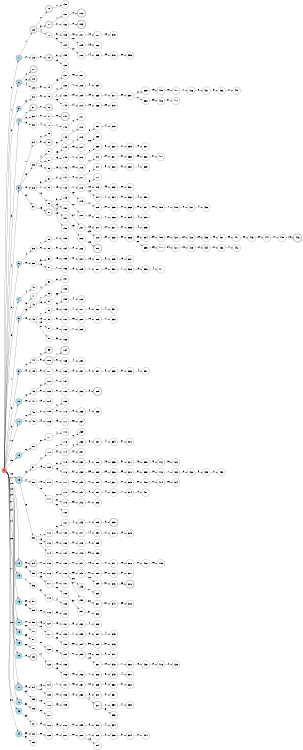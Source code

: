digraph APTA {
__start0 [label="" shape="none"];

rankdir=LR;
size="8,5";

s0 [style="filled", color="black", fillcolor="#ff817b" shape="circle", label="0"];
s1 [style="rounded,filled", color="black", fillcolor="powderblue" shape="doublecircle", label="1"];
s2 [style="rounded,filled", color="black", fillcolor="powderblue" shape="doublecircle", label="2"];
s3 [style="filled", color="black", fillcolor="powderblue" shape="circle", label="3"];
s4 [style="filled", color="black", fillcolor="powderblue" shape="circle", label="4"];
s5 [style="rounded,filled", color="black", fillcolor="powderblue" shape="doublecircle", label="5"];
s6 [style="filled", color="black", fillcolor="powderblue" shape="circle", label="6"];
s7 [style="filled", color="black", fillcolor="powderblue" shape="circle", label="7"];
s8 [style="filled", color="black", fillcolor="powderblue" shape="circle", label="8"];
s9 [style="filled", color="black", fillcolor="powderblue" shape="circle", label="9"];
s10 [style="filled", color="black", fillcolor="powderblue" shape="circle", label="10"];
s11 [style="filled", color="black", fillcolor="powderblue" shape="circle", label="11"];
s12 [style="filled", color="black", fillcolor="powderblue" shape="circle", label="12"];
s13 [style="rounded,filled", color="black", fillcolor="powderblue" shape="doublecircle", label="13"];
s14 [style="rounded,filled", color="black", fillcolor="powderblue" shape="doublecircle", label="14"];
s15 [style="filled", color="black", fillcolor="powderblue" shape="circle", label="15"];
s16 [style="filled", color="black", fillcolor="powderblue" shape="circle", label="16"];
s17 [style="filled", color="black", fillcolor="powderblue" shape="circle", label="17"];
s18 [style="filled", color="black", fillcolor="powderblue" shape="circle", label="18"];
s19 [style="filled", color="black", fillcolor="powderblue" shape="circle", label="19"];
s20 [style="filled", color="black", fillcolor="powderblue" shape="circle", label="20"];
s21 [style="rounded,filled", color="black", fillcolor="powderblue" shape="doublecircle", label="21"];
s22 [style="filled", color="black", fillcolor="powderblue" shape="circle", label="22"];
s23 [style="filled", color="black", fillcolor="powderblue" shape="circle", label="23"];
s24 [style="filled", color="black", fillcolor="powderblue" shape="circle", label="24"];
s25 [style="rounded,filled", color="black", fillcolor="white" shape="doublecircle", label="25"];
s26 [style="filled", color="black", fillcolor="white" shape="circle", label="26"];
s27 [style="rounded,filled", color="black", fillcolor="white" shape="doublecircle", label="27"];
s28 [style="rounded,filled", color="black", fillcolor="white" shape="doublecircle", label="28"];
s29 [style="filled", color="black", fillcolor="white" shape="circle", label="29"];
s30 [style="filled", color="black", fillcolor="white" shape="circle", label="30"];
s31 [style="rounded,filled", color="black", fillcolor="white" shape="doublecircle", label="31"];
s32 [style="filled", color="black", fillcolor="white" shape="circle", label="32"];
s33 [style="filled", color="black", fillcolor="white" shape="circle", label="33"];
s34 [style="filled", color="black", fillcolor="white" shape="circle", label="34"];
s35 [style="filled", color="black", fillcolor="white" shape="circle", label="35"];
s36 [style="filled", color="black", fillcolor="white" shape="circle", label="36"];
s37 [style="filled", color="black", fillcolor="white" shape="circle", label="37"];
s38 [style="filled", color="black", fillcolor="white" shape="circle", label="38"];
s39 [style="filled", color="black", fillcolor="white" shape="circle", label="39"];
s40 [style="filled", color="black", fillcolor="white" shape="circle", label="40"];
s41 [style="filled", color="black", fillcolor="white" shape="circle", label="41"];
s42 [style="filled", color="black", fillcolor="white" shape="circle", label="42"];
s43 [style="filled", color="black", fillcolor="white" shape="circle", label="43"];
s44 [style="filled", color="black", fillcolor="white" shape="circle", label="44"];
s45 [style="filled", color="black", fillcolor="white" shape="circle", label="45"];
s46 [style="filled", color="black", fillcolor="white" shape="circle", label="46"];
s47 [style="filled", color="black", fillcolor="white" shape="circle", label="47"];
s48 [style="filled", color="black", fillcolor="white" shape="circle", label="48"];
s49 [style="filled", color="black", fillcolor="white" shape="circle", label="49"];
s50 [style="filled", color="black", fillcolor="white" shape="circle", label="50"];
s51 [style="filled", color="black", fillcolor="white" shape="circle", label="51"];
s52 [style="filled", color="black", fillcolor="white" shape="circle", label="52"];
s53 [style="filled", color="black", fillcolor="white" shape="circle", label="53"];
s54 [style="rounded,filled", color="black", fillcolor="white" shape="doublecircle", label="54"];
s55 [style="filled", color="black", fillcolor="white" shape="circle", label="55"];
s56 [style="filled", color="black", fillcolor="white" shape="circle", label="56"];
s57 [style="filled", color="black", fillcolor="white" shape="circle", label="57"];
s58 [style="filled", color="black", fillcolor="white" shape="circle", label="58"];
s59 [style="filled", color="black", fillcolor="white" shape="circle", label="59"];
s60 [style="filled", color="black", fillcolor="white" shape="circle", label="60"];
s61 [style="filled", color="black", fillcolor="white" shape="circle", label="61"];
s62 [style="filled", color="black", fillcolor="white" shape="circle", label="62"];
s63 [style="rounded,filled", color="black", fillcolor="white" shape="doublecircle", label="63"];
s64 [style="filled", color="black", fillcolor="white" shape="circle", label="64"];
s65 [style="filled", color="black", fillcolor="white" shape="circle", label="65"];
s66 [style="filled", color="black", fillcolor="white" shape="circle", label="66"];
s67 [style="filled", color="black", fillcolor="white" shape="circle", label="67"];
s68 [style="filled", color="black", fillcolor="white" shape="circle", label="68"];
s69 [style="filled", color="black", fillcolor="white" shape="circle", label="69"];
s70 [style="rounded,filled", color="black", fillcolor="white" shape="doublecircle", label="70"];
s71 [style="rounded,filled", color="black", fillcolor="white" shape="doublecircle", label="71"];
s72 [style="filled", color="black", fillcolor="white" shape="circle", label="72"];
s73 [style="rounded,filled", color="black", fillcolor="white" shape="doublecircle", label="73"];
s74 [style="filled", color="black", fillcolor="white" shape="circle", label="74"];
s75 [style="filled", color="black", fillcolor="white" shape="circle", label="75"];
s76 [style="rounded,filled", color="black", fillcolor="white" shape="doublecircle", label="76"];
s77 [style="filled", color="black", fillcolor="white" shape="circle", label="77"];
s78 [style="filled", color="black", fillcolor="white" shape="circle", label="78"];
s79 [style="filled", color="black", fillcolor="white" shape="circle", label="79"];
s80 [style="rounded,filled", color="black", fillcolor="white" shape="doublecircle", label="80"];
s81 [style="filled", color="black", fillcolor="white" shape="circle", label="81"];
s82 [style="filled", color="black", fillcolor="white" shape="circle", label="82"];
s83 [style="filled", color="black", fillcolor="white" shape="circle", label="83"];
s84 [style="filled", color="black", fillcolor="white" shape="circle", label="84"];
s85 [style="filled", color="black", fillcolor="white" shape="circle", label="85"];
s86 [style="filled", color="black", fillcolor="white" shape="circle", label="86"];
s87 [style="rounded,filled", color="black", fillcolor="white" shape="doublecircle", label="87"];
s88 [style="filled", color="black", fillcolor="white" shape="circle", label="88"];
s89 [style="filled", color="black", fillcolor="white" shape="circle", label="89"];
s90 [style="filled", color="black", fillcolor="white" shape="circle", label="90"];
s91 [style="filled", color="black", fillcolor="white" shape="circle", label="91"];
s92 [style="filled", color="black", fillcolor="white" shape="circle", label="92"];
s93 [style="filled", color="black", fillcolor="white" shape="circle", label="93"];
s94 [style="filled", color="black", fillcolor="white" shape="circle", label="94"];
s95 [style="filled", color="black", fillcolor="white" shape="circle", label="95"];
s96 [style="filled", color="black", fillcolor="white" shape="circle", label="96"];
s97 [style="filled", color="black", fillcolor="white" shape="circle", label="97"];
s98 [style="filled", color="black", fillcolor="white" shape="circle", label="98"];
s99 [style="rounded,filled", color="black", fillcolor="white" shape="doublecircle", label="99"];
s100 [style="rounded,filled", color="black", fillcolor="white" shape="doublecircle", label="100"];
s101 [style="filled", color="black", fillcolor="white" shape="circle", label="101"];
s102 [style="filled", color="black", fillcolor="white" shape="circle", label="102"];
s103 [style="filled", color="black", fillcolor="white" shape="circle", label="103"];
s104 [style="filled", color="black", fillcolor="white" shape="circle", label="104"];
s105 [style="filled", color="black", fillcolor="white" shape="circle", label="105"];
s106 [style="filled", color="black", fillcolor="white" shape="circle", label="106"];
s107 [style="filled", color="black", fillcolor="white" shape="circle", label="107"];
s108 [style="filled", color="black", fillcolor="white" shape="circle", label="108"];
s109 [style="filled", color="black", fillcolor="white" shape="circle", label="109"];
s110 [style="filled", color="black", fillcolor="white" shape="circle", label="110"];
s111 [style="filled", color="black", fillcolor="white" shape="circle", label="111"];
s112 [style="filled", color="black", fillcolor="white" shape="circle", label="112"];
s113 [style="filled", color="black", fillcolor="white" shape="circle", label="113"];
s114 [style="filled", color="black", fillcolor="white" shape="circle", label="114"];
s115 [style="filled", color="black", fillcolor="white" shape="circle", label="115"];
s116 [style="filled", color="black", fillcolor="white" shape="circle", label="116"];
s117 [style="filled", color="black", fillcolor="white" shape="circle", label="117"];
s118 [style="filled", color="black", fillcolor="white" shape="circle", label="118"];
s119 [style="filled", color="black", fillcolor="white" shape="circle", label="119"];
s120 [style="filled", color="black", fillcolor="white" shape="circle", label="120"];
s121 [style="filled", color="black", fillcolor="white" shape="circle", label="121"];
s122 [style="filled", color="black", fillcolor="white" shape="circle", label="122"];
s123 [style="filled", color="black", fillcolor="white" shape="circle", label="123"];
s124 [style="filled", color="black", fillcolor="white" shape="circle", label="124"];
s125 [style="filled", color="black", fillcolor="white" shape="circle", label="125"];
s126 [style="filled", color="black", fillcolor="white" shape="circle", label="126"];
s127 [style="filled", color="black", fillcolor="white" shape="circle", label="127"];
s128 [style="filled", color="black", fillcolor="white" shape="circle", label="128"];
s129 [style="filled", color="black", fillcolor="white" shape="circle", label="129"];
s130 [style="filled", color="black", fillcolor="white" shape="circle", label="130"];
s131 [style="filled", color="black", fillcolor="white" shape="circle", label="131"];
s132 [style="filled", color="black", fillcolor="white" shape="circle", label="132"];
s133 [style="filled", color="black", fillcolor="white" shape="circle", label="133"];
s134 [style="filled", color="black", fillcolor="white" shape="circle", label="134"];
s135 [style="filled", color="black", fillcolor="white" shape="circle", label="135"];
s136 [style="filled", color="black", fillcolor="white" shape="circle", label="136"];
s137 [style="filled", color="black", fillcolor="white" shape="circle", label="137"];
s138 [style="filled", color="black", fillcolor="white" shape="circle", label="138"];
s139 [style="filled", color="black", fillcolor="white" shape="circle", label="139"];
s140 [style="filled", color="black", fillcolor="white" shape="circle", label="140"];
s141 [style="rounded,filled", color="black", fillcolor="white" shape="doublecircle", label="141"];
s142 [style="filled", color="black", fillcolor="white" shape="circle", label="142"];
s143 [style="filled", color="black", fillcolor="white" shape="circle", label="143"];
s144 [style="filled", color="black", fillcolor="white" shape="circle", label="144"];
s145 [style="filled", color="black", fillcolor="white" shape="circle", label="145"];
s146 [style="filled", color="black", fillcolor="white" shape="circle", label="146"];
s147 [style="filled", color="black", fillcolor="white" shape="circle", label="147"];
s148 [style="filled", color="black", fillcolor="white" shape="circle", label="148"];
s149 [style="filled", color="black", fillcolor="white" shape="circle", label="149"];
s150 [style="filled", color="black", fillcolor="white" shape="circle", label="150"];
s151 [style="filled", color="black", fillcolor="white" shape="circle", label="151"];
s152 [style="filled", color="black", fillcolor="white" shape="circle", label="152"];
s153 [style="filled", color="black", fillcolor="white" shape="circle", label="153"];
s154 [style="filled", color="black", fillcolor="white" shape="circle", label="154"];
s155 [style="filled", color="black", fillcolor="white" shape="circle", label="155"];
s156 [style="filled", color="black", fillcolor="white" shape="circle", label="156"];
s157 [style="filled", color="black", fillcolor="white" shape="circle", label="157"];
s158 [style="filled", color="black", fillcolor="white" shape="circle", label="158"];
s159 [style="filled", color="black", fillcolor="white" shape="circle", label="159"];
s160 [style="filled", color="black", fillcolor="white" shape="circle", label="160"];
s161 [style="filled", color="black", fillcolor="white" shape="circle", label="161"];
s162 [style="filled", color="black", fillcolor="white" shape="circle", label="162"];
s163 [style="filled", color="black", fillcolor="white" shape="circle", label="163"];
s164 [style="rounded,filled", color="black", fillcolor="white" shape="doublecircle", label="164"];
s165 [style="filled", color="black", fillcolor="white" shape="circle", label="165"];
s166 [style="filled", color="black", fillcolor="white" shape="circle", label="166"];
s167 [style="filled", color="black", fillcolor="white" shape="circle", label="167"];
s168 [style="filled", color="black", fillcolor="white" shape="circle", label="168"];
s169 [style="filled", color="black", fillcolor="white" shape="circle", label="169"];
s170 [style="filled", color="black", fillcolor="white" shape="circle", label="170"];
s171 [style="filled", color="black", fillcolor="white" shape="circle", label="171"];
s172 [style="filled", color="black", fillcolor="white" shape="circle", label="172"];
s173 [style="filled", color="black", fillcolor="white" shape="circle", label="173"];
s174 [style="filled", color="black", fillcolor="white" shape="circle", label="174"];
s175 [style="filled", color="black", fillcolor="white" shape="circle", label="175"];
s176 [style="filled", color="black", fillcolor="white" shape="circle", label="176"];
s177 [style="filled", color="black", fillcolor="white" shape="circle", label="177"];
s178 [style="filled", color="black", fillcolor="white" shape="circle", label="178"];
s179 [style="filled", color="black", fillcolor="white" shape="circle", label="179"];
s180 [style="filled", color="black", fillcolor="white" shape="circle", label="180"];
s181 [style="filled", color="black", fillcolor="white" shape="circle", label="181"];
s182 [style="filled", color="black", fillcolor="white" shape="circle", label="182"];
s183 [style="filled", color="black", fillcolor="white" shape="circle", label="183"];
s184 [style="filled", color="black", fillcolor="white" shape="circle", label="184"];
s185 [style="filled", color="black", fillcolor="white" shape="circle", label="185"];
s186 [style="filled", color="black", fillcolor="white" shape="circle", label="186"];
s187 [style="filled", color="black", fillcolor="white" shape="circle", label="187"];
s188 [style="filled", color="black", fillcolor="white" shape="circle", label="188"];
s189 [style="filled", color="black", fillcolor="white" shape="circle", label="189"];
s190 [style="filled", color="black", fillcolor="white" shape="circle", label="190"];
s191 [style="filled", color="black", fillcolor="white" shape="circle", label="191"];
s192 [style="filled", color="black", fillcolor="white" shape="circle", label="192"];
s193 [style="filled", color="black", fillcolor="white" shape="circle", label="193"];
s194 [style="filled", color="black", fillcolor="white" shape="circle", label="194"];
s195 [style="filled", color="black", fillcolor="white" shape="circle", label="195"];
s196 [style="filled", color="black", fillcolor="white" shape="circle", label="196"];
s197 [style="filled", color="black", fillcolor="white" shape="circle", label="197"];
s198 [style="filled", color="black", fillcolor="white" shape="circle", label="198"];
s199 [style="filled", color="black", fillcolor="white" shape="circle", label="199"];
s200 [style="filled", color="black", fillcolor="white" shape="circle", label="200"];
s201 [style="filled", color="black", fillcolor="white" shape="circle", label="201"];
s202 [style="rounded,filled", color="black", fillcolor="white" shape="doublecircle", label="202"];
s203 [style="rounded,filled", color="black", fillcolor="white" shape="doublecircle", label="203"];
s204 [style="filled", color="black", fillcolor="white" shape="circle", label="204"];
s205 [style="filled", color="black", fillcolor="white" shape="circle", label="205"];
s206 [style="filled", color="black", fillcolor="white" shape="circle", label="206"];
s207 [style="filled", color="black", fillcolor="white" shape="circle", label="207"];
s208 [style="filled", color="black", fillcolor="white" shape="circle", label="208"];
s209 [style="filled", color="black", fillcolor="white" shape="circle", label="209"];
s210 [style="filled", color="black", fillcolor="white" shape="circle", label="210"];
s211 [style="filled", color="black", fillcolor="white" shape="circle", label="211"];
s212 [style="filled", color="black", fillcolor="white" shape="circle", label="212"];
s213 [style="filled", color="black", fillcolor="white" shape="circle", label="213"];
s214 [style="filled", color="black", fillcolor="white" shape="circle", label="214"];
s215 [style="filled", color="black", fillcolor="white" shape="circle", label="215"];
s216 [style="filled", color="black", fillcolor="white" shape="circle", label="216"];
s217 [style="filled", color="black", fillcolor="white" shape="circle", label="217"];
s218 [style="filled", color="black", fillcolor="white" shape="circle", label="218"];
s219 [style="filled", color="black", fillcolor="white" shape="circle", label="219"];
s220 [style="filled", color="black", fillcolor="white" shape="circle", label="220"];
s221 [style="filled", color="black", fillcolor="white" shape="circle", label="221"];
s222 [style="filled", color="black", fillcolor="white" shape="circle", label="222"];
s223 [style="filled", color="black", fillcolor="white" shape="circle", label="223"];
s224 [style="filled", color="black", fillcolor="white" shape="circle", label="224"];
s225 [style="filled", color="black", fillcolor="white" shape="circle", label="225"];
s226 [style="filled", color="black", fillcolor="white" shape="circle", label="226"];
s227 [style="filled", color="black", fillcolor="white" shape="circle", label="227"];
s228 [style="filled", color="black", fillcolor="white" shape="circle", label="228"];
s229 [style="filled", color="black", fillcolor="white" shape="circle", label="229"];
s230 [style="filled", color="black", fillcolor="white" shape="circle", label="230"];
s231 [style="filled", color="black", fillcolor="white" shape="circle", label="231"];
s232 [style="filled", color="black", fillcolor="white" shape="circle", label="232"];
s233 [style="filled", color="black", fillcolor="white" shape="circle", label="233"];
s234 [style="filled", color="black", fillcolor="white" shape="circle", label="234"];
s235 [style="filled", color="black", fillcolor="white" shape="circle", label="235"];
s236 [style="filled", color="black", fillcolor="white" shape="circle", label="236"];
s237 [style="filled", color="black", fillcolor="white" shape="circle", label="237"];
s238 [style="filled", color="black", fillcolor="white" shape="circle", label="238"];
s239 [style="filled", color="black", fillcolor="white" shape="circle", label="239"];
s240 [style="filled", color="black", fillcolor="white" shape="circle", label="240"];
s241 [style="filled", color="black", fillcolor="white" shape="circle", label="241"];
s242 [style="filled", color="black", fillcolor="white" shape="circle", label="242"];
s243 [style="filled", color="black", fillcolor="white" shape="circle", label="243"];
s244 [style="filled", color="black", fillcolor="white" shape="circle", label="244"];
s245 [style="filled", color="black", fillcolor="white" shape="circle", label="245"];
s246 [style="filled", color="black", fillcolor="white" shape="circle", label="246"];
s247 [style="filled", color="black", fillcolor="white" shape="circle", label="247"];
s248 [style="filled", color="black", fillcolor="white" shape="circle", label="248"];
s249 [style="filled", color="black", fillcolor="white" shape="circle", label="249"];
s250 [style="filled", color="black", fillcolor="white" shape="circle", label="250"];
s251 [style="filled", color="black", fillcolor="white" shape="circle", label="251"];
s252 [style="filled", color="black", fillcolor="white" shape="circle", label="252"];
s253 [style="filled", color="black", fillcolor="white" shape="circle", label="253"];
s254 [style="filled", color="black", fillcolor="white" shape="circle", label="254"];
s255 [style="filled", color="black", fillcolor="white" shape="circle", label="255"];
s256 [style="filled", color="black", fillcolor="white" shape="circle", label="256"];
s257 [style="filled", color="black", fillcolor="white" shape="circle", label="257"];
s258 [style="filled", color="black", fillcolor="white" shape="circle", label="258"];
s259 [style="filled", color="black", fillcolor="white" shape="circle", label="259"];
s260 [style="filled", color="black", fillcolor="white" shape="circle", label="260"];
s261 [style="filled", color="black", fillcolor="white" shape="circle", label="261"];
s262 [style="filled", color="black", fillcolor="white" shape="circle", label="262"];
s263 [style="filled", color="black", fillcolor="white" shape="circle", label="263"];
s264 [style="filled", color="black", fillcolor="white" shape="circle", label="264"];
s265 [style="filled", color="black", fillcolor="white" shape="circle", label="265"];
s266 [style="filled", color="black", fillcolor="white" shape="circle", label="266"];
s267 [style="filled", color="black", fillcolor="white" shape="circle", label="267"];
s268 [style="filled", color="black", fillcolor="white" shape="circle", label="268"];
s269 [style="filled", color="black", fillcolor="white" shape="circle", label="269"];
s270 [style="filled", color="black", fillcolor="white" shape="circle", label="270"];
s271 [style="filled", color="black", fillcolor="white" shape="circle", label="271"];
s272 [style="filled", color="black", fillcolor="white" shape="circle", label="272"];
s273 [style="filled", color="black", fillcolor="white" shape="circle", label="273"];
s274 [style="filled", color="black", fillcolor="white" shape="circle", label="274"];
s275 [style="filled", color="black", fillcolor="white" shape="circle", label="275"];
s276 [style="filled", color="black", fillcolor="white" shape="circle", label="276"];
s277 [style="filled", color="black", fillcolor="white" shape="circle", label="277"];
s278 [style="filled", color="black", fillcolor="white" shape="circle", label="278"];
s279 [style="rounded,filled", color="black", fillcolor="white" shape="doublecircle", label="279"];
s280 [style="filled", color="black", fillcolor="white" shape="circle", label="280"];
s281 [style="filled", color="black", fillcolor="white" shape="circle", label="281"];
s282 [style="filled", color="black", fillcolor="white" shape="circle", label="282"];
s283 [style="filled", color="black", fillcolor="white" shape="circle", label="283"];
s284 [style="filled", color="black", fillcolor="white" shape="circle", label="284"];
s285 [style="rounded,filled", color="black", fillcolor="white" shape="doublecircle", label="285"];
s286 [style="filled", color="black", fillcolor="white" shape="circle", label="286"];
s287 [style="filled", color="black", fillcolor="white" shape="circle", label="287"];
s288 [style="filled", color="black", fillcolor="white" shape="circle", label="288"];
s289 [style="filled", color="black", fillcolor="white" shape="circle", label="289"];
s290 [style="filled", color="black", fillcolor="white" shape="circle", label="290"];
s291 [style="filled", color="black", fillcolor="white" shape="circle", label="291"];
s292 [style="filled", color="black", fillcolor="white" shape="circle", label="292"];
s293 [style="filled", color="black", fillcolor="white" shape="circle", label="293"];
s294 [style="filled", color="black", fillcolor="white" shape="circle", label="294"];
s295 [style="filled", color="black", fillcolor="white" shape="circle", label="295"];
s296 [style="filled", color="black", fillcolor="white" shape="circle", label="296"];
s297 [style="filled", color="black", fillcolor="white" shape="circle", label="297"];
s298 [style="filled", color="black", fillcolor="white" shape="circle", label="298"];
s299 [style="filled", color="black", fillcolor="white" shape="circle", label="299"];
s300 [style="filled", color="black", fillcolor="white" shape="circle", label="300"];
s301 [style="filled", color="black", fillcolor="white" shape="circle", label="301"];
s302 [style="filled", color="black", fillcolor="white" shape="circle", label="302"];
s303 [style="filled", color="black", fillcolor="white" shape="circle", label="303"];
s304 [style="filled", color="black", fillcolor="white" shape="circle", label="304"];
s305 [style="filled", color="black", fillcolor="white" shape="circle", label="305"];
s306 [style="filled", color="black", fillcolor="white" shape="circle", label="306"];
s307 [style="filled", color="black", fillcolor="white" shape="circle", label="307"];
s308 [style="filled", color="black", fillcolor="white" shape="circle", label="308"];
s309 [style="filled", color="black", fillcolor="white" shape="circle", label="309"];
s310 [style="filled", color="black", fillcolor="white" shape="circle", label="310"];
s311 [style="rounded,filled", color="black", fillcolor="white" shape="doublecircle", label="311"];
s312 [style="filled", color="black", fillcolor="white" shape="circle", label="312"];
s313 [style="filled", color="black", fillcolor="white" shape="circle", label="313"];
s314 [style="filled", color="black", fillcolor="white" shape="circle", label="314"];
s315 [style="filled", color="black", fillcolor="white" shape="circle", label="315"];
s316 [style="filled", color="black", fillcolor="white" shape="circle", label="316"];
s317 [style="filled", color="black", fillcolor="white" shape="circle", label="317"];
s318 [style="filled", color="black", fillcolor="white" shape="circle", label="318"];
s319 [style="filled", color="black", fillcolor="white" shape="circle", label="319"];
s320 [style="filled", color="black", fillcolor="white" shape="circle", label="320"];
s321 [style="filled", color="black", fillcolor="white" shape="circle", label="321"];
s322 [style="filled", color="black", fillcolor="white" shape="circle", label="322"];
s323 [style="filled", color="black", fillcolor="white" shape="circle", label="323"];
s324 [style="filled", color="black", fillcolor="white" shape="circle", label="324"];
s325 [style="filled", color="black", fillcolor="white" shape="circle", label="325"];
s326 [style="filled", color="black", fillcolor="white" shape="circle", label="326"];
s327 [style="filled", color="black", fillcolor="white" shape="circle", label="327"];
s328 [style="filled", color="black", fillcolor="white" shape="circle", label="328"];
s329 [style="filled", color="black", fillcolor="white" shape="circle", label="329"];
s330 [style="filled", color="black", fillcolor="white" shape="circle", label="330"];
s331 [style="filled", color="black", fillcolor="white" shape="circle", label="331"];
s332 [style="filled", color="black", fillcolor="white" shape="circle", label="332"];
s333 [style="filled", color="black", fillcolor="white" shape="circle", label="333"];
s334 [style="filled", color="black", fillcolor="white" shape="circle", label="334"];
s335 [style="filled", color="black", fillcolor="white" shape="circle", label="335"];
s336 [style="filled", color="black", fillcolor="white" shape="circle", label="336"];
s337 [style="filled", color="black", fillcolor="white" shape="circle", label="337"];
s338 [style="filled", color="black", fillcolor="white" shape="circle", label="338"];
s339 [style="rounded,filled", color="black", fillcolor="white" shape="doublecircle", label="339"];
s340 [style="filled", color="black", fillcolor="white" shape="circle", label="340"];
s341 [style="filled", color="black", fillcolor="white" shape="circle", label="341"];
s342 [style="filled", color="black", fillcolor="white" shape="circle", label="342"];
s343 [style="filled", color="black", fillcolor="white" shape="circle", label="343"];
s344 [style="filled", color="black", fillcolor="white" shape="circle", label="344"];
s345 [style="filled", color="black", fillcolor="white" shape="circle", label="345"];
s346 [style="filled", color="black", fillcolor="white" shape="circle", label="346"];
s347 [style="filled", color="black", fillcolor="white" shape="circle", label="347"];
s348 [style="filled", color="black", fillcolor="white" shape="circle", label="348"];
s349 [style="filled", color="black", fillcolor="white" shape="circle", label="349"];
s350 [style="filled", color="black", fillcolor="white" shape="circle", label="350"];
s351 [style="filled", color="black", fillcolor="white" shape="circle", label="351"];
s352 [style="filled", color="black", fillcolor="white" shape="circle", label="352"];
s353 [style="filled", color="black", fillcolor="white" shape="circle", label="353"];
s354 [style="filled", color="black", fillcolor="white" shape="circle", label="354"];
s355 [style="filled", color="black", fillcolor="white" shape="circle", label="355"];
s356 [style="filled", color="black", fillcolor="white" shape="circle", label="356"];
s357 [style="filled", color="black", fillcolor="white" shape="circle", label="357"];
s358 [style="filled", color="black", fillcolor="white" shape="circle", label="358"];
s359 [style="filled", color="black", fillcolor="white" shape="circle", label="359"];
s360 [style="filled", color="black", fillcolor="white" shape="circle", label="360"];
s361 [style="filled", color="black", fillcolor="white" shape="circle", label="361"];
s362 [style="filled", color="black", fillcolor="white" shape="circle", label="362"];
s363 [style="filled", color="black", fillcolor="white" shape="circle", label="363"];
s364 [style="filled", color="black", fillcolor="white" shape="circle", label="364"];
s365 [style="filled", color="black", fillcolor="white" shape="circle", label="365"];
s366 [style="filled", color="black", fillcolor="white" shape="circle", label="366"];
s367 [style="filled", color="black", fillcolor="white" shape="circle", label="367"];
s368 [style="filled", color="black", fillcolor="white" shape="circle", label="368"];
s369 [style="filled", color="black", fillcolor="white" shape="circle", label="369"];
s370 [style="filled", color="black", fillcolor="white" shape="circle", label="370"];
s371 [style="filled", color="black", fillcolor="white" shape="circle", label="371"];
s372 [style="filled", color="black", fillcolor="white" shape="circle", label="372"];
s373 [style="filled", color="black", fillcolor="white" shape="circle", label="373"];
s374 [style="filled", color="black", fillcolor="white" shape="circle", label="374"];
s375 [style="filled", color="black", fillcolor="white" shape="circle", label="375"];
s376 [style="filled", color="black", fillcolor="white" shape="circle", label="376"];
s377 [style="filled", color="black", fillcolor="white" shape="circle", label="377"];
s378 [style="rounded,filled", color="black", fillcolor="white" shape="doublecircle", label="378"];
s379 [style="filled", color="black", fillcolor="white" shape="circle", label="379"];
s380 [style="filled", color="black", fillcolor="white" shape="circle", label="380"];
s381 [style="filled", color="black", fillcolor="white" shape="circle", label="381"];
s382 [style="filled", color="black", fillcolor="white" shape="circle", label="382"];
s383 [style="filled", color="black", fillcolor="white" shape="circle", label="383"];
s384 [style="filled", color="black", fillcolor="white" shape="circle", label="384"];
s385 [style="filled", color="black", fillcolor="white" shape="circle", label="385"];
s386 [style="filled", color="black", fillcolor="white" shape="circle", label="386"];
s387 [style="filled", color="black", fillcolor="white" shape="circle", label="387"];
s388 [style="filled", color="black", fillcolor="white" shape="circle", label="388"];
s389 [style="filled", color="black", fillcolor="white" shape="circle", label="389"];
s390 [style="filled", color="black", fillcolor="white" shape="circle", label="390"];
s391 [style="filled", color="black", fillcolor="white" shape="circle", label="391"];
s392 [style="filled", color="black", fillcolor="white" shape="circle", label="392"];
s393 [style="filled", color="black", fillcolor="white" shape="circle", label="393"];
s394 [style="filled", color="black", fillcolor="white" shape="circle", label="394"];
s395 [style="filled", color="black", fillcolor="white" shape="circle", label="395"];
s396 [style="filled", color="black", fillcolor="white" shape="circle", label="396"];
s397 [style="filled", color="black", fillcolor="white" shape="circle", label="397"];
s398 [style="filled", color="black", fillcolor="white" shape="circle", label="398"];
s399 [style="filled", color="black", fillcolor="white" shape="circle", label="399"];
s400 [style="filled", color="black", fillcolor="white" shape="circle", label="400"];
s401 [style="filled", color="black", fillcolor="white" shape="circle", label="401"];
s402 [style="filled", color="black", fillcolor="white" shape="circle", label="402"];
s403 [style="filled", color="black", fillcolor="white" shape="circle", label="403"];
s404 [style="filled", color="black", fillcolor="white" shape="circle", label="404"];
s405 [style="filled", color="black", fillcolor="white" shape="circle", label="405"];
s406 [style="filled", color="black", fillcolor="white" shape="circle", label="406"];
s407 [style="filled", color="black", fillcolor="white" shape="circle", label="407"];
s408 [style="filled", color="black", fillcolor="white" shape="circle", label="408"];
s409 [style="filled", color="black", fillcolor="white" shape="circle", label="409"];
s410 [style="filled", color="black", fillcolor="white" shape="circle", label="410"];
s411 [style="filled", color="black", fillcolor="white" shape="circle", label="411"];
s412 [style="filled", color="black", fillcolor="white" shape="circle", label="412"];
s413 [style="filled", color="black", fillcolor="white" shape="circle", label="413"];
s414 [style="filled", color="black", fillcolor="white" shape="circle", label="414"];
s415 [style="filled", color="black", fillcolor="white" shape="circle", label="415"];
s416 [style="filled", color="black", fillcolor="white" shape="circle", label="416"];
s417 [style="filled", color="black", fillcolor="white" shape="circle", label="417"];
s418 [style="filled", color="black", fillcolor="white" shape="circle", label="418"];
s419 [style="filled", color="black", fillcolor="white" shape="circle", label="419"];
s420 [style="filled", color="black", fillcolor="white" shape="circle", label="420"];
s421 [style="filled", color="black", fillcolor="white" shape="circle", label="421"];
s422 [style="filled", color="black", fillcolor="white" shape="circle", label="422"];
s423 [style="filled", color="black", fillcolor="white" shape="circle", label="423"];
s424 [style="filled", color="black", fillcolor="white" shape="circle", label="424"];
s425 [style="filled", color="black", fillcolor="white" shape="circle", label="425"];
s426 [style="filled", color="black", fillcolor="white" shape="circle", label="426"];
s427 [style="filled", color="black", fillcolor="white" shape="circle", label="427"];
s428 [style="filled", color="black", fillcolor="white" shape="circle", label="428"];
s429 [style="filled", color="black", fillcolor="white" shape="circle", label="429"];
s430 [style="filled", color="black", fillcolor="white" shape="circle", label="430"];
s431 [style="filled", color="black", fillcolor="white" shape="circle", label="431"];
s432 [style="filled", color="black", fillcolor="white" shape="circle", label="432"];
s433 [style="filled", color="black", fillcolor="white" shape="circle", label="433"];
s434 [style="filled", color="black", fillcolor="white" shape="circle", label="434"];
s435 [style="filled", color="black", fillcolor="white" shape="circle", label="435"];
s436 [style="filled", color="black", fillcolor="white" shape="circle", label="436"];
s437 [style="filled", color="black", fillcolor="white" shape="circle", label="437"];
s438 [style="filled", color="black", fillcolor="white" shape="circle", label="438"];
s439 [style="filled", color="black", fillcolor="white" shape="circle", label="439"];
s440 [style="filled", color="black", fillcolor="white" shape="circle", label="440"];
s441 [style="filled", color="black", fillcolor="white" shape="circle", label="441"];
s442 [style="filled", color="black", fillcolor="white" shape="circle", label="442"];
s443 [style="filled", color="black", fillcolor="white" shape="circle", label="443"];
s444 [style="filled", color="black", fillcolor="white" shape="circle", label="444"];
s445 [style="filled", color="black", fillcolor="white" shape="circle", label="445"];
s446 [style="rounded,filled", color="black", fillcolor="white" shape="doublecircle", label="446"];
s0 -> s1 [label="0"];
s0 -> s2 [label="1"];
s0 -> s3 [label="2"];
s0 -> s4 [label="3"];
s0 -> s5 [label="4"];
s0 -> s6 [label="5"];
s0 -> s7 [label="6"];
s0 -> s8 [label="7"];
s0 -> s9 [label="8"];
s0 -> s10 [label="9"];
s0 -> s11 [label="10"];
s0 -> s12 [label="15"];
s0 -> s13 [label="16"];
s0 -> s14 [label="17"];
s0 -> s15 [label="18"];
s0 -> s16 [label="19"];
s0 -> s17 [label="20"];
s0 -> s18 [label="21"];
s0 -> s19 [label="22"];
s0 -> s20 [label="24"];
s0 -> s21 [label="26"];
s0 -> s22 [label="27"];
s0 -> s23 [label="28"];
s0 -> s24 [label="30"];
s1 -> s25 [label="1"];
s1 -> s26 [label="2"];
s2 -> s27 [label="0"];
s2 -> s28 [label="3"];
s2 -> s29 [label="4"];
s3 -> s30 [label="3"];
s4 -> s31 [label="1"];
s4 -> s32 [label="2"];
s4 -> s33 [label="6"];
s5 -> s34 [label="1"];
s5 -> s35 [label="5"];
s5 -> s36 [label="6"];
s5 -> s37 [label="12"];
s6 -> s38 [label="4"];
s6 -> s39 [label="16"];
s7 -> s40 [label="4"];
s8 -> s41 [label="5"];
s8 -> s42 [label="13"];
s8 -> s43 [label="18"];
s9 -> s44 [label="2"];
s9 -> s45 [label="9"];
s10 -> s46 [label="8"];
s10 -> s47 [label="12"];
s11 -> s48 [label="8"];
s11 -> s49 [label="11"];
s12 -> s50 [label="12"];
s13 -> s51 [label="5"];
s13 -> s52 [label="17"];
s13 -> s53 [label="18"];
s14 -> s54 [label="16"];
s14 -> s55 [label="19"];
s15 -> s56 [label="7"];
s16 -> s57 [label="20"];
s16 -> s58 [label="22"];
s17 -> s59 [label="17"];
s17 -> s60 [label="22"];
s18 -> s61 [label="23"];
s19 -> s62 [label="20"];
s20 -> s63 [label="9"];
s21 -> s64 [label="15"];
s21 -> s65 [label="24"];
s22 -> s66 [label="30"];
s23 -> s67 [label="25"];
s24 -> s68 [label="28"];
s24 -> s69 [label="31"];
s25 -> s70 [label="0"];
s25 -> s71 [label="3"];
s25 -> s72 [label="4"];
s26 -> s73 [label="8"];
s29 -> s74 [label="5"];
s30 -> s75 [label="6"];
s31 -> s76 [label="0"];
s32 -> s77 [label="8"];
s33 -> s78 [label="4"];
s34 -> s79 [label="0"];
s34 -> s80 [label="3"];
s35 -> s81 [label="4"];
s35 -> s82 [label="7"];
s35 -> s83 [label="16"];
s36 -> s84 [label="3"];
s36 -> s85 [label="7"];
s36 -> s86 [label="12"];
s37 -> s87 [label="15"];
s38 -> s88 [label="1"];
s38 -> s89 [label="6"];
s39 -> s90 [label="5"];
s39 -> s91 [label="18"];
s41 -> s92 [label="4"];
s42 -> s93 [label="7"];
s42 -> s94 [label="15"];
s43 -> s95 [label="7"];
s43 -> s96 [label="16"];
s43 -> s97 [label="19"];
s43 -> s98 [label="27"];
s44 -> s99 [label="0"];
s44 -> s100 [label="3"];
s45 -> s101 [label="3"];
s46 -> s102 [label="2"];
s46 -> s103 [label="9"];
s47 -> s104 [label="13"];
s48 -> s105 [label="2"];
s49 -> s106 [label="14"];
s50 -> s107 [label="6"];
s51 -> s108 [label="4"];
s51 -> s109 [label="16"];
s52 -> s110 [label="16"];
s52 -> s111 [label="20"];
s53 -> s112 [label="7"];
s53 -> s113 [label="13"];
s53 -> s114 [label="19"];
s54 -> s115 [label="17"];
s55 -> s116 [label="18"];
s55 -> s117 [label="25"];
s56 -> s118 [label="6"];
s58 -> s119 [label="28"];
s59 -> s120 [label="16"];
s59 -> s121 [label="19"];
s61 -> s122 [label="21"];
s62 -> s123 [label="17"];
s64 -> s124 [label="13"];
s64 -> s125 [label="14"];
s65 -> s126 [label="18"];
s66 -> s127 [label="28"];
s67 -> s128 [label="24"];
s68 -> s129 [label="22"];
s70 -> s130 [label="1"];
s71 -> s131 [label="1"];
s71 -> s132 [label="2"];
s72 -> s133 [label="5"];
s72 -> s134 [label="6"];
s73 -> s135 [label="9"];
s73 -> s136 [label="10"];
s74 -> s137 [label="18"];
s75 -> s138 [label="4"];
s75 -> s139 [label="7"];
s75 -> s140 [label="12"];
s77 -> s141 [label="10"];
s78 -> s142 [label="1"];
s81 -> s143 [label="5"];
s82 -> s144 [label="13"];
s82 -> s145 [label="18"];
s83 -> s146 [label="18"];
s84 -> s147 [label="2"];
s85 -> s148 [label="18"];
s86 -> s149 [label="9"];
s86 -> s150 [label="13"];
s86 -> s151 [label="14"];
s86 -> s152 [label="15"];
s88 -> s153 [label="0"];
s89 -> s154 [label="3"];
s90 -> s155 [label="16"];
s91 -> s156 [label="7"];
s92 -> s157 [label="5"];
s94 -> s158 [label="26"];
s95 -> s159 [label="6"];
s95 -> s160 [label="18"];
s96 -> s161 [label="5"];
s97 -> s162 [label="18"];
s98 -> s163 [label="30"];
s100 -> s164 [label="1"];
s100 -> s165 [label="6"];
s101 -> s166 [label="9"];
s102 -> s167 [label="0"];
s103 -> s168 [label="8"];
s105 -> s169 [label="0"];
s105 -> s170 [label="3"];
s106 -> s171 [label="15"];
s107 -> s172 [label="4"];
s108 -> s173 [label="1"];
s108 -> s174 [label="6"];
s109 -> s175 [label="5"];
s109 -> s176 [label="18"];
s110 -> s177 [label="17"];
s111 -> s178 [label="17"];
s111 -> s179 [label="21"];
s111 -> s180 [label="22"];
s112 -> s181 [label="5"];
s112 -> s182 [label="13"];
s113 -> s183 [label="12"];
s114 -> s184 [label="22"];
s115 -> s185 [label="16"];
s116 -> s186 [label="24"];
s117 -> s187 [label="27"];
s117 -> s188 [label="28"];
s118 -> s189 [label="4"];
s119 -> s190 [label="30"];
s120 -> s191 [label="18"];
s121 -> s192 [label="18"];
s121 -> s193 [label="22"];
s122 -> s194 [label="20"];
s123 -> s195 [label="16"];
s123 -> s196 [label="19"];
s124 -> s197 [label="7"];
s125 -> s198 [label="12"];
s126 -> s199 [label="16"];
s128 -> s200 [label="13"];
s129 -> s201 [label="19"];
s131 -> s202 [label="0"];
s132 -> s203 [label="8"];
s133 -> s204 [label="16"];
s133 -> s205 [label="18"];
s134 -> s206 [label="12"];
s137 -> s207 [label="16"];
s138 -> s208 [label="1"];
s139 -> s209 [label="18"];
s140 -> s210 [label="14"];
s142 -> s211 [label="0"];
s143 -> s212 [label="7"];
s144 -> s213 [label="7"];
s144 -> s214 [label="15"];
s145 -> s215 [label="7"];
s146 -> s216 [label="16"];
s147 -> s217 [label="8"];
s148 -> s218 [label="7"];
s148 -> s219 [label="19"];
s149 -> s220 [label="12"];
s150 -> s221 [label="24"];
s151 -> s222 [label="15"];
s154 -> s223 [label="2"];
s155 -> s224 [label="5"];
s156 -> s225 [label="6"];
s159 -> s226 [label="4"];
s160 -> s227 [label="7"];
s161 -> s228 [label="16"];
s162 -> s229 [label="7"];
s165 -> s230 [label="4"];
s166 -> s231 [label="8"];
s168 -> s232 [label="2"];
s170 -> s233 [label="6"];
s171 -> s234 [label="26"];
s173 -> s235 [label="0"];
s174 -> s236 [label="4"];
s174 -> s237 [label="12"];
s175 -> s238 [label="16"];
s176 -> s239 [label="24"];
s177 -> s240 [label="16"];
s178 -> s241 [label="16"];
s179 -> s242 [label="23"];
s181 -> s243 [label="4"];
s182 -> s244 [label="12"];
s183 -> s245 [label="9"];
s184 -> s246 [label="28"];
s185 -> s247 [label="17"];
s186 -> s248 [label="25"];
s186 -> s249 [label="26"];
s186 -> s250 [label="27"];
s188 -> s251 [label="30"];
s191 -> s252 [label="5"];
s192 -> s253 [label="7"];
s193 -> s254 [label="28"];
s194 -> s255 [label="17"];
s196 -> s256 [label="18"];
s197 -> s257 [label="13"];
s198 -> s258 [label="6"];
s200 -> s259 [label="12"];
s201 -> s260 [label="18"];
s204 -> s261 [label="18"];
s205 -> s262 [label="16"];
s206 -> s263 [label="14"];
s208 -> s264 [label="4"];
s209 -> s265 [label="19"];
s210 -> s266 [label="15"];
s213 -> s267 [label="5"];
s214 -> s268 [label="26"];
s215 -> s269 [label="6"];
s216 -> s270 [label="17"];
s217 -> s271 [label="2"];
s218 -> s272 [label="5"];
s218 -> s273 [label="13"];
s218 -> s274 [label="18"];
s219 -> s275 [label="17"];
s220 -> s276 [label="13"];
s221 -> s277 [label="13"];
s221 -> s278 [label="25"];
s222 -> s279 [label="26"];
s224 -> s280 [label="16"];
s225 -> s281 [label="7"];
s227 -> s282 [label="6"];
s228 -> s283 [label="18"];
s231 -> s284 [label="2"];
s232 -> s285 [label="3"];
s233 -> s286 [label="4"];
s236 -> s287 [label="6"];
s238 -> s288 [label="5"];
s239 -> s289 [label="25"];
s240 -> s290 [label="17"];
s241 -> s291 [label="5"];
s242 -> s292 [label="21"];
s243 -> s293 [label="1"];
s244 -> s294 [label="14"];
s245 -> s295 [label="8"];
s246 -> s296 [label="30"];
s247 -> s297 [label="16"];
s248 -> s298 [label="27"];
s248 -> s299 [label="28"];
s249 -> s300 [label="27"];
s250 -> s301 [label="30"];
s251 -> s302 [label="31"];
s252 -> s303 [label="4"];
s253 -> s304 [label="6"];
s254 -> s305 [label="30"];
s255 -> s306 [label="16"];
s255 -> s307 [label="19"];
s256 -> s308 [label="7"];
s257 -> s309 [label="12"];
s258 -> s310 [label="3"];
s258 -> s311 [label="4"];
s259 -> s312 [label="6"];
s260 -> s313 [label="7"];
s260 -> s314 [label="16"];
s261 -> s315 [label="16"];
s263 -> s316 [label="15"];
s265 -> s317 [label="17"];
s266 -> s318 [label="26"];
s267 -> s319 [label="4"];
s269 -> s320 [label="3"];
s270 -> s321 [label="20"];
s271 -> s322 [label="3"];
s273 -> s323 [label="15"];
s274 -> s324 [label="7"];
s275 -> s325 [label="20"];
s276 -> s326 [label="7"];
s277 -> s327 [label="12"];
s278 -> s328 [label="28"];
s280 -> s329 [label="5"];
s281 -> s330 [label="18"];
s282 -> s331 [label="4"];
s283 -> s332 [label="7"];
s284 -> s333 [label="3"];
s287 -> s334 [label="4"];
s288 -> s335 [label="16"];
s289 -> s336 [label="28"];
s290 -> s337 [label="16"];
s291 -> s338 [label="4"];
s293 -> s339 [label="3"];
s294 -> s340 [label="11"];
s297 -> s341 [label="17"];
s298 -> s342 [label="30"];
s299 -> s343 [label="31"];
s301 -> s344 [label="31"];
s304 -> s345 [label="4"];
s305 -> s346 [label="31"];
s306 -> s347 [label="5"];
s307 -> s348 [label="18"];
s308 -> s349 [label="6"];
s309 -> s350 [label="9"];
s310 -> s351 [label="2"];
s311 -> s352 [label="1"];
s311 -> s353 [label="5"];
s312 -> s354 [label="4"];
s313 -> s355 [label="6"];
s316 -> s356 [label="26"];
s317 -> s357 [label="20"];
s320 -> s358 [label="2"];
s321 -> s359 [label="21"];
s322 -> s360 [label="6"];
s323 -> s361 [label="26"];
s324 -> s362 [label="6"];
s325 -> s363 [label="17"];
s326 -> s364 [label="5"];
s327 -> s365 [label="6"];
s328 -> s366 [label="29"];
s329 -> s367 [label="16"];
s330 -> s368 [label="7"];
s333 -> s369 [label="6"];
s334 -> s370 [label="5"];
s335 -> s371 [label="5"];
s336 -> s372 [label="25"];
s337 -> s373 [label="17"];
s338 -> s374 [label="1"];
s340 -> s375 [label="10"];
s341 -> s376 [label="16"];
s342 -> s377 [label="31"];
s343 -> s378 [label="29"];
s344 -> s379 [label="29"];
s348 -> s380 [label="7"];
s349 -> s381 [label="4"];
s350 -> s382 [label="8"];
s352 -> s383 [label="0"];
s355 -> s384 [label="3"];
s357 -> s385 [label="17"];
s357 -> s386 [label="21"];
s358 -> s387 [label="8"];
s359 -> s388 [label="23"];
s360 -> s389 [label="4"];
s362 -> s390 [label="4"];
s363 -> s391 [label="19"];
s364 -> s392 [label="4"];
s365 -> s393 [label="4"];
s366 -> s394 [label="23"];
s366 -> s395 [label="28"];
s368 -> s396 [label="6"];
s369 -> s397 [label="4"];
s371 -> s398 [label="16"];
s372 -> s399 [label="24"];
s373 -> s400 [label="16"];
s374 -> s401 [label="0"];
s376 -> s402 [label="17"];
s380 -> s403 [label="6"];
s384 -> s404 [label="2"];
s385 -> s405 [label="19"];
s386 -> s406 [label="23"];
s388 -> s407 [label="21"];
s391 -> s408 [label="18"];
s394 -> s409 [label="29"];
s395 -> s410 [label="25"];
s396 -> s411 [label="4"];
s398 -> s412 [label="5"];
s399 -> s413 [label="18"];
s400 -> s414 [label="17"];
s402 -> s415 [label="16"];
s403 -> s416 [label="3"];
s405 -> s417 [label="18"];
s406 -> s418 [label="21"];
s408 -> s419 [label="7"];
s409 -> s420 [label="28"];
s410 -> s421 [label="24"];
s412 -> s422 [label="16"];
s413 -> s423 [label="7"];
s414 -> s424 [label="16"];
s416 -> s425 [label="2"];
s417 -> s426 [label="7"];
s419 -> s427 [label="6"];
s420 -> s428 [label="22"];
s421 -> s429 [label="13"];
s423 -> s430 [label="6"];
s426 -> s431 [label="6"];
s427 -> s432 [label="4"];
s428 -> s433 [label="28"];
s429 -> s434 [label="12"];
s430 -> s435 [label="3"];
s431 -> s436 [label="3"];
s433 -> s437 [label="29"];
s434 -> s438 [label="6"];
s435 -> s439 [label="2"];
s436 -> s440 [label="2"];
s437 -> s441 [label="28"];
s438 -> s442 [label="4"];
s441 -> s443 [label="22"];
s443 -> s444 [label="20"];
s444 -> s445 [label="17"];
s445 -> s446 [label="16"];

}